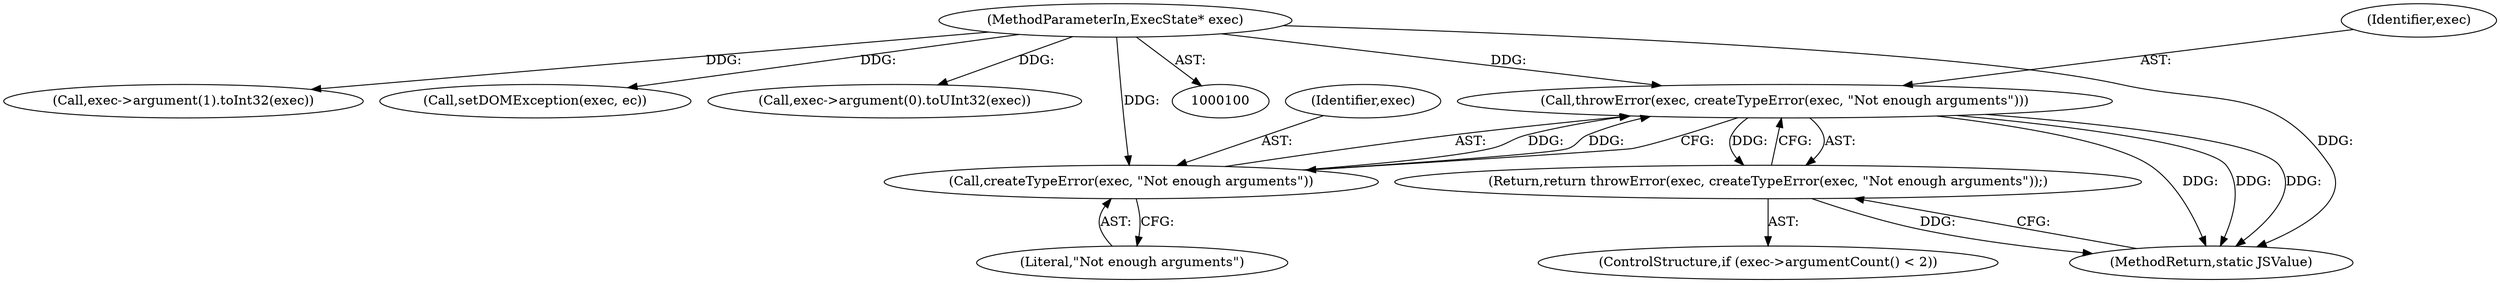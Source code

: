 digraph "1_Chrome_b944f670bb7a8a919daac497a4ea0536c954c201_0@pointer" {
"1000110" [label="(Call,throwError(exec, createTypeError(exec, \"Not enough arguments\")))"];
"1000112" [label="(Call,createTypeError(exec, \"Not enough arguments\"))"];
"1000101" [label="(MethodParameterIn,ExecState* exec)"];
"1000109" [label="(Return,return throwError(exec, createTypeError(exec, \"Not enough arguments\"));)"];
"1000111" [label="(Identifier,exec)"];
"1000114" [label="(Literal,\"Not enough arguments\")"];
"1000164" [label="(MethodReturn,static JSValue)"];
"1000112" [label="(Call,createTypeError(exec, \"Not enough arguments\"))"];
"1000113" [label="(Identifier,exec)"];
"1000131" [label="(Call,exec->argument(1).toInt32(exec))"];
"1000105" [label="(ControlStructure,if (exec->argumentCount() < 2))"];
"1000101" [label="(MethodParameterIn,ExecState* exec)"];
"1000159" [label="(Call,setDOMException(exec, ec))"];
"1000122" [label="(Call,exec->argument(0).toUInt32(exec))"];
"1000109" [label="(Return,return throwError(exec, createTypeError(exec, \"Not enough arguments\"));)"];
"1000110" [label="(Call,throwError(exec, createTypeError(exec, \"Not enough arguments\")))"];
"1000110" -> "1000109"  [label="AST: "];
"1000110" -> "1000112"  [label="CFG: "];
"1000111" -> "1000110"  [label="AST: "];
"1000112" -> "1000110"  [label="AST: "];
"1000109" -> "1000110"  [label="CFG: "];
"1000110" -> "1000164"  [label="DDG: "];
"1000110" -> "1000164"  [label="DDG: "];
"1000110" -> "1000164"  [label="DDG: "];
"1000110" -> "1000109"  [label="DDG: "];
"1000112" -> "1000110"  [label="DDG: "];
"1000112" -> "1000110"  [label="DDG: "];
"1000101" -> "1000110"  [label="DDG: "];
"1000112" -> "1000114"  [label="CFG: "];
"1000113" -> "1000112"  [label="AST: "];
"1000114" -> "1000112"  [label="AST: "];
"1000101" -> "1000112"  [label="DDG: "];
"1000101" -> "1000100"  [label="AST: "];
"1000101" -> "1000164"  [label="DDG: "];
"1000101" -> "1000122"  [label="DDG: "];
"1000101" -> "1000131"  [label="DDG: "];
"1000101" -> "1000159"  [label="DDG: "];
"1000109" -> "1000105"  [label="AST: "];
"1000164" -> "1000109"  [label="CFG: "];
"1000109" -> "1000164"  [label="DDG: "];
}
